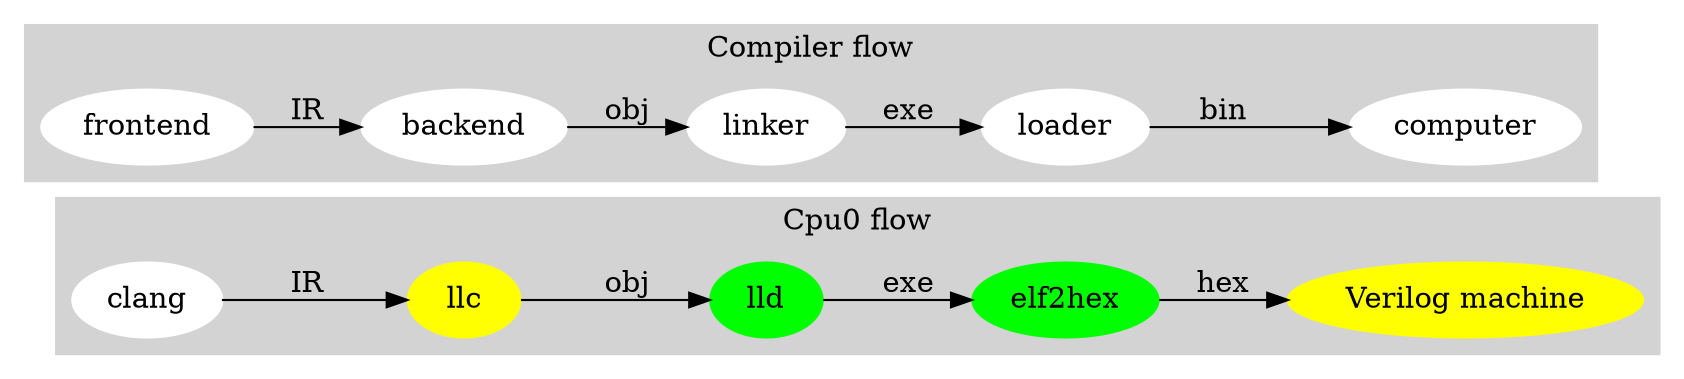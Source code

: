 digraph G {

	rankdir=LR;
	subgraph cluster_1 {
		style=filled;
		color=lightgrey;
		label = "Cpu0 flow";
		node [style=filled,color=white]; clang;
		node [style=filled,color=yellow]; llc, "Verilog machine";
		node [style=filled,color=green]; lld, elf2hex;
	    clang -> llc [ label = "IR" ];
	    llc -> lld [ label = "obj" ];
	    lld -> elf2hex [ label = "exe" ];
	    elf2hex -> "Verilog machine" [ label = "hex" ];
	}
	subgraph cluster_0 {
		style=filled;
		label = "Compiler flow";
		node [style=filled,color=white]; frontend, backend, linker, loader, computer;
	    frontend -> backend [ label = "IR" ];
	    backend -> linker [ label = "obj" ];
	    linker -> loader [ label = "exe" ];
	    loader -> computer [ label = "bin" ];
		color=lightgrey
	}

}